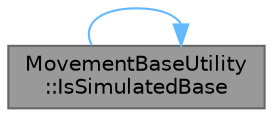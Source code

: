 digraph "MovementBaseUtility::IsSimulatedBase"
{
 // INTERACTIVE_SVG=YES
 // LATEX_PDF_SIZE
  bgcolor="transparent";
  edge [fontname=Helvetica,fontsize=10,labelfontname=Helvetica,labelfontsize=10];
  node [fontname=Helvetica,fontsize=10,shape=box,height=0.2,width=0.4];
  rankdir="LR";
  Node1 [id="Node000001",label="MovementBaseUtility\l::IsSimulatedBase",height=0.2,width=0.4,color="gray40", fillcolor="grey60", style="filled", fontcolor="black",tooltip="Determine whether MovementBase is simulating or attached to a simulating object."];
  Node1 -> Node1 [id="edge1_Node000001_Node000001",color="steelblue1",style="solid",tooltip=" "];
}
